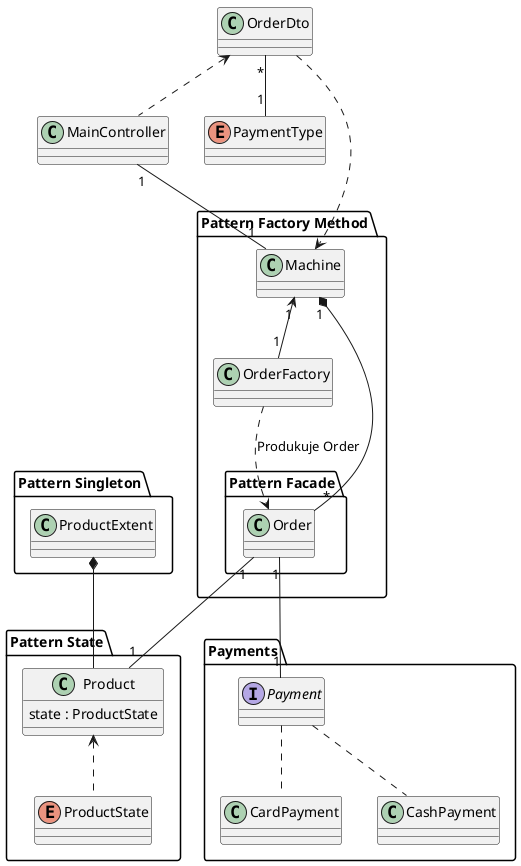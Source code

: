 @startuml
class MainController{}
package "Pattern Factory Method"{
    class Machine{}
    package "Pattern Facade"{
        class Order{}
    }
    class OrderFactory{}
}
enum PaymentType{}
class OrderDto{}


package "Pattern State"{
    class Product{
    state : ProductState
    }
    enum ProductState{}
    Product<..ProductState
}
package "Pattern Singleton" {
    class ProductExtent{}
}
ProductExtent *-- Product
package Payments {
interface Payment{}
class CardPayment{}
class CashPayment{}
 Payment .. CardPayment
Payment .. CashPayment
}
Order "1"--"1" Payment
Order "1"--"1" Product
Machine "1"*--"*"Order
Machine "1"<--"1" OrderFactory
OrderFactory ..> Order: Produkuje Order
MainController "1"--"1" Machine
OrderDto<.. MainController
OrderDto..>Machine
OrderDto "*" --"1" PaymentType

@enduml